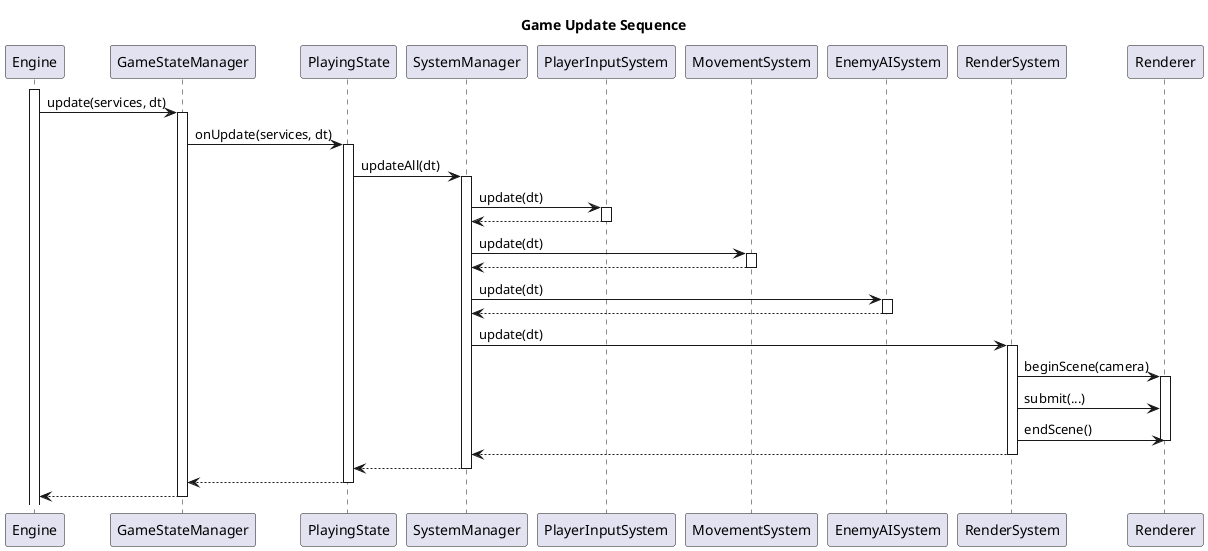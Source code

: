 @startuml
title Game Update Sequence

participant Engine
participant GameStateManager
participant PlayingState
participant SystemManager
participant PlayerInputSystem
participant MovementSystem
participant EnemyAISystem
participant RenderSystem
participant Renderer

activate Engine
Engine -> GameStateManager: update(services, dt)
activate GameStateManager

GameStateManager -> PlayingState: onUpdate(services, dt)
activate PlayingState

PlayingState -> SystemManager: updateAll(dt)
activate SystemManager

SystemManager -> PlayerInputSystem: update(dt)
activate PlayerInputSystem
PlayerInputSystem --> SystemManager
deactivate PlayerInputSystem

SystemManager -> MovementSystem: update(dt)
activate MovementSystem
MovementSystem --> SystemManager
deactivate MovementSystem

SystemManager -> EnemyAISystem: update(dt)
activate EnemyAISystem
EnemyAISystem --> SystemManager
deactivate EnemyAISystem

SystemManager -> RenderSystem: update(dt)
activate RenderSystem

RenderSystem -> Renderer: beginScene(camera)
activate Renderer
RenderSystem -> Renderer: submit(...)
RenderSystem -> Renderer: endScene()
deactivate Renderer

RenderSystem --> SystemManager
deactivate RenderSystem

SystemManager --> PlayingState
deactivate SystemManager

PlayingState --> GameStateManager
deactivate PlayingState

GameStateManager --> Engine
deactivate GameStateManager

@enduml
